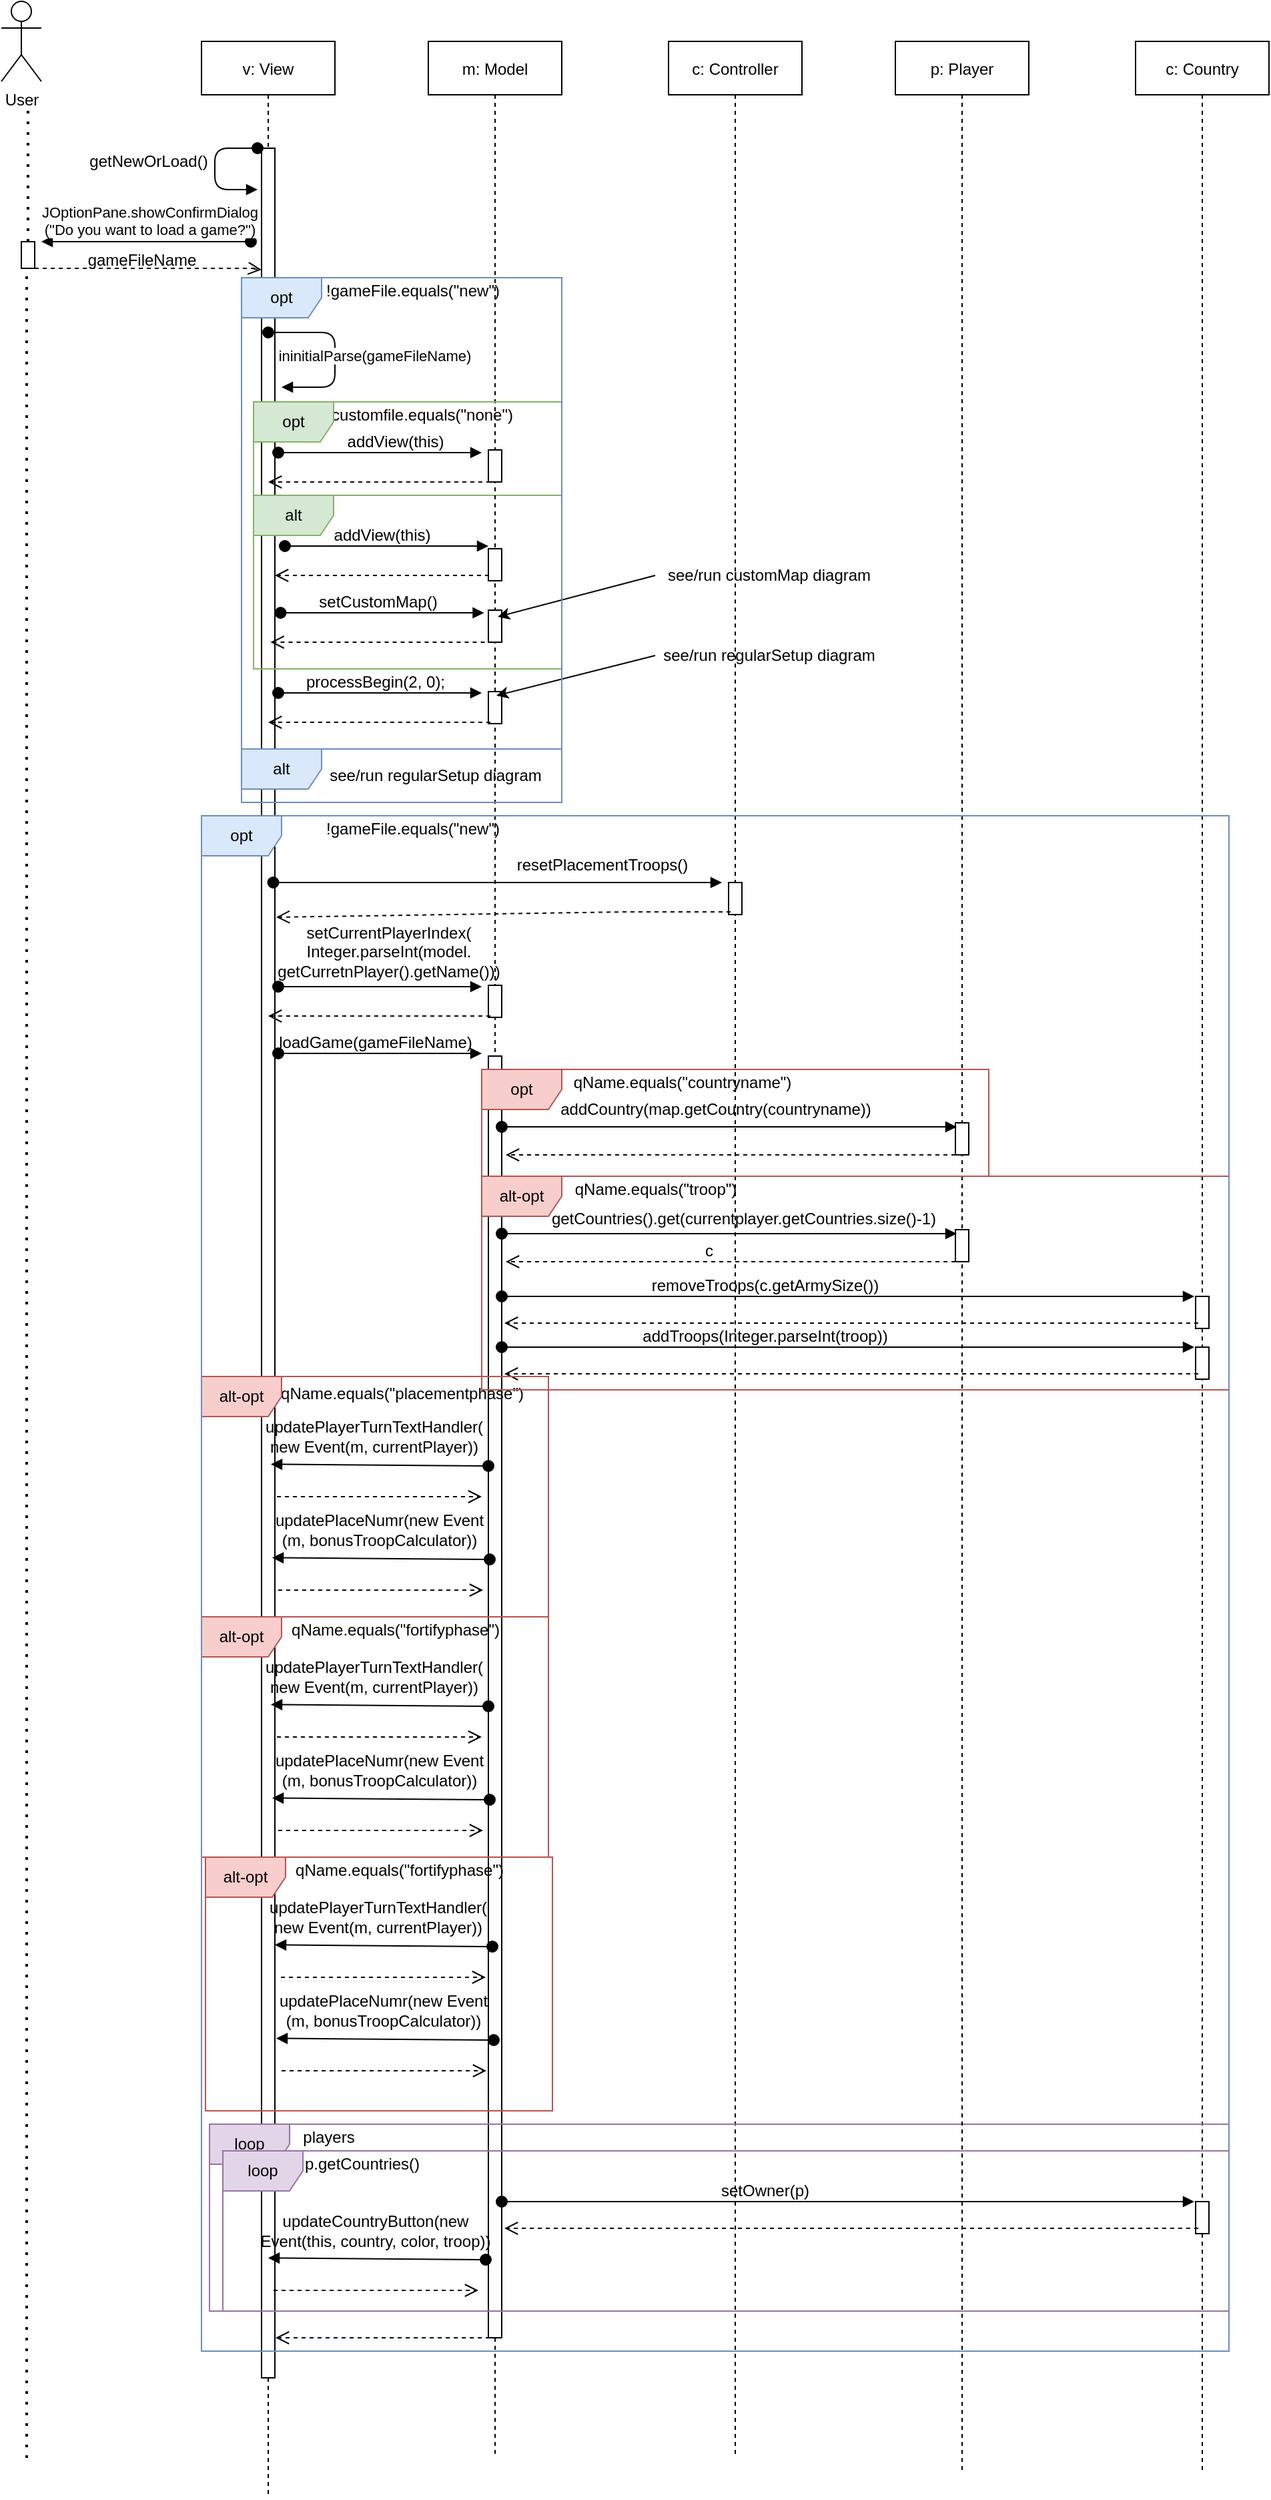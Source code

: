 <mxfile version="14.0.0" type="device"><diagram id="8cgQN3EbiyjUSvtq6Zrz" name="Page-1"><mxGraphModel dx="1422" dy="-306" grid="1" gridSize="10" guides="1" tooltips="1" connect="1" arrows="1" fold="1" page="1" pageScale="1" pageWidth="850" pageHeight="1100" math="0" shadow="0"><root><mxCell id="0"/><mxCell id="1" parent="0"/><mxCell id="kqvK72ElZFnCbGobDVae-141" value="c: Country" style="shape=umlLifeline;perimeter=lifelinePerimeter;container=1;collapsible=0;recursiveResize=0;rounded=0;shadow=0;strokeWidth=1;" vertex="1" parent="1"><mxGeometry x="870" y="1150" width="100" height="1820" as="geometry"/></mxCell><mxCell id="kqvK72ElZFnCbGobDVae-142" value="" style="points=[];perimeter=orthogonalPerimeter;rounded=0;shadow=0;strokeWidth=1;" vertex="1" parent="kqvK72ElZFnCbGobDVae-141"><mxGeometry x="45" y="940" width="10" height="24" as="geometry"/></mxCell><mxCell id="kqvK72ElZFnCbGobDVae-32" value="v: View" style="shape=umlLifeline;perimeter=lifelinePerimeter;container=1;collapsible=0;recursiveResize=0;rounded=0;shadow=0;strokeWidth=1;" vertex="1" parent="1"><mxGeometry x="170" y="1150" width="100" height="1840" as="geometry"/></mxCell><mxCell id="kqvK72ElZFnCbGobDVae-33" value="" style="points=[];perimeter=orthogonalPerimeter;rounded=0;shadow=0;strokeWidth=1;" vertex="1" parent="kqvK72ElZFnCbGobDVae-32"><mxGeometry x="45" y="80" width="10" height="1670" as="geometry"/></mxCell><mxCell id="kqvK72ElZFnCbGobDVae-76" value="" style="verticalAlign=bottom;startArrow=oval;endArrow=block;startSize=8;shadow=0;strokeWidth=1;" edge="1" parent="kqvK72ElZFnCbGobDVae-32"><mxGeometry relative="1" as="geometry"><mxPoint x="62.5" y="378" as="sourcePoint"/><mxPoint x="215" y="378" as="targetPoint"/></mxGeometry></mxCell><mxCell id="kqvK72ElZFnCbGobDVae-78" value="" style="html=1;verticalAlign=bottom;endArrow=open;dashed=1;endSize=8;" edge="1" parent="kqvK72ElZFnCbGobDVae-32"><mxGeometry x="-0.06" relative="1" as="geometry"><mxPoint x="221.5" y="400" as="sourcePoint"/><mxPoint x="55" y="400" as="targetPoint"/><mxPoint as="offset"/><Array as="points"><mxPoint x="142" y="400"/></Array></mxGeometry></mxCell><mxCell id="kqvK72ElZFnCbGobDVae-80" value="addView(this)" style="text;html=1;align=center;verticalAlign=middle;resizable=0;points=[];autosize=1;" vertex="1" parent="kqvK72ElZFnCbGobDVae-32"><mxGeometry x="90" y="360" width="90" height="20" as="geometry"/></mxCell><mxCell id="kqvK72ElZFnCbGobDVae-81" value="" style="verticalAlign=bottom;startArrow=oval;endArrow=block;startSize=8;shadow=0;strokeWidth=1;" edge="1" parent="kqvK72ElZFnCbGobDVae-32"><mxGeometry relative="1" as="geometry"><mxPoint x="59.25" y="428" as="sourcePoint"/><mxPoint x="211.75" y="428" as="targetPoint"/></mxGeometry></mxCell><mxCell id="kqvK72ElZFnCbGobDVae-82" value="" style="html=1;verticalAlign=bottom;endArrow=open;dashed=1;endSize=8;" edge="1" parent="kqvK72ElZFnCbGobDVae-32"><mxGeometry x="-0.06" relative="1" as="geometry"><mxPoint x="218.25" y="450" as="sourcePoint"/><mxPoint x="51.75" y="450" as="targetPoint"/><mxPoint as="offset"/><Array as="points"><mxPoint x="138.75" y="450"/></Array></mxGeometry></mxCell><mxCell id="kqvK72ElZFnCbGobDVae-83" value="setCustomMap()" style="text;html=1;align=center;verticalAlign=middle;resizable=0;points=[];autosize=1;" vertex="1" parent="kqvK72ElZFnCbGobDVae-32"><mxGeometry x="81.75" y="410" width="100" height="20" as="geometry"/></mxCell><mxCell id="kqvK72ElZFnCbGobDVae-67" value="alt" style="shape=umlFrame;whiteSpace=wrap;html=1;fillColor=#d5e8d4;strokeColor=#82b366;" vertex="1" parent="kqvK72ElZFnCbGobDVae-32"><mxGeometry x="39" y="340" width="231" height="130" as="geometry"/></mxCell><mxCell id="kqvK72ElZFnCbGobDVae-34" value="User" style="shape=umlActor;verticalLabelPosition=bottom;verticalAlign=top;html=1;" vertex="1" parent="1"><mxGeometry x="20" y="1120" width="30" height="60" as="geometry"/></mxCell><mxCell id="kqvK72ElZFnCbGobDVae-35" value="c: Controller" style="shape=umlLifeline;perimeter=lifelinePerimeter;container=1;collapsible=0;recursiveResize=0;rounded=0;shadow=0;strokeWidth=1;" vertex="1" parent="1"><mxGeometry x="520" y="1150" width="100" height="1810" as="geometry"/></mxCell><mxCell id="kqvK72ElZFnCbGobDVae-110" value="" style="points=[];perimeter=orthogonalPerimeter;rounded=0;shadow=0;strokeWidth=1;" vertex="1" parent="kqvK72ElZFnCbGobDVae-35"><mxGeometry x="45" y="630" width="10" height="24" as="geometry"/></mxCell><mxCell id="kqvK72ElZFnCbGobDVae-37" value="m: Model" style="shape=umlLifeline;perimeter=lifelinePerimeter;container=1;collapsible=0;recursiveResize=0;rounded=0;shadow=0;strokeWidth=1;" vertex="1" parent="1"><mxGeometry x="340" y="1150" width="100" height="1810" as="geometry"/></mxCell><mxCell id="kqvK72ElZFnCbGobDVae-36" value="" style="points=[];perimeter=orthogonalPerimeter;rounded=0;shadow=0;strokeWidth=1;" vertex="1" parent="kqvK72ElZFnCbGobDVae-37"><mxGeometry x="45" y="306" width="10" height="24" as="geometry"/></mxCell><mxCell id="kqvK72ElZFnCbGobDVae-84" value="" style="points=[];perimeter=orthogonalPerimeter;rounded=0;shadow=0;strokeWidth=1;" vertex="1" parent="kqvK72ElZFnCbGobDVae-37"><mxGeometry x="45" y="380" width="10" height="24" as="geometry"/></mxCell><mxCell id="kqvK72ElZFnCbGobDVae-85" value="" style="points=[];perimeter=orthogonalPerimeter;rounded=0;shadow=0;strokeWidth=1;" vertex="1" parent="kqvK72ElZFnCbGobDVae-37"><mxGeometry x="45" y="426" width="10" height="24" as="geometry"/></mxCell><mxCell id="kqvK72ElZFnCbGobDVae-102" value="" style="points=[];perimeter=orthogonalPerimeter;rounded=0;shadow=0;strokeWidth=1;" vertex="1" parent="kqvK72ElZFnCbGobDVae-37"><mxGeometry x="45" y="487" width="10" height="24" as="geometry"/></mxCell><mxCell id="kqvK72ElZFnCbGobDVae-107" value="" style="points=[];perimeter=orthogonalPerimeter;rounded=0;shadow=0;strokeWidth=1;" vertex="1" parent="kqvK72ElZFnCbGobDVae-37"><mxGeometry x="45" y="760" width="10" height="960" as="geometry"/></mxCell><mxCell id="kqvK72ElZFnCbGobDVae-179" value="loop" style="shape=umlFrame;whiteSpace=wrap;html=1;fillColor=#e1d5e7;strokeColor=#9673a6;" vertex="1" parent="kqvK72ElZFnCbGobDVae-37"><mxGeometry x="-164" y="1560" width="764" height="140" as="geometry"/></mxCell><mxCell id="kqvK72ElZFnCbGobDVae-180" value="loop" style="shape=umlFrame;whiteSpace=wrap;html=1;fillColor=#e1d5e7;strokeColor=#9673a6;" vertex="1" parent="kqvK72ElZFnCbGobDVae-37"><mxGeometry x="-154" y="1580" width="754" height="120" as="geometry"/></mxCell><mxCell id="kqvK72ElZFnCbGobDVae-182" value="p.getCountries()" style="text;html=1;align=center;verticalAlign=middle;resizable=0;points=[];autosize=1;" vertex="1" parent="kqvK72ElZFnCbGobDVae-37"><mxGeometry x="-100" y="1580" width="100" height="20" as="geometry"/></mxCell><mxCell id="kqvK72ElZFnCbGobDVae-181" value="players" style="text;html=1;align=center;verticalAlign=middle;resizable=0;points=[];autosize=1;" vertex="1" parent="kqvK72ElZFnCbGobDVae-37"><mxGeometry x="-100" y="1560" width="50" height="20" as="geometry"/></mxCell><mxCell id="kqvK72ElZFnCbGobDVae-184" value="" style="points=[];perimeter=orthogonalPerimeter;rounded=0;shadow=0;strokeWidth=1;" vertex="1" parent="kqvK72ElZFnCbGobDVae-37"><mxGeometry x="575" y="1618" width="10" height="24" as="geometry"/></mxCell><mxCell id="kqvK72ElZFnCbGobDVae-185" value="" style="verticalAlign=bottom;startArrow=oval;endArrow=block;startSize=8;shadow=0;strokeWidth=1;" edge="1" parent="kqvK72ElZFnCbGobDVae-37"><mxGeometry relative="1" as="geometry"><mxPoint x="55" y="1618" as="sourcePoint"/><mxPoint x="574" y="1618" as="targetPoint"/></mxGeometry></mxCell><mxCell id="kqvK72ElZFnCbGobDVae-186" value="setOwner(p)" style="text;html=1;align=center;verticalAlign=middle;resizable=0;points=[];autosize=1;" vertex="1" parent="kqvK72ElZFnCbGobDVae-37"><mxGeometry x="212" y="1600" width="80" height="20" as="geometry"/></mxCell><mxCell id="kqvK72ElZFnCbGobDVae-187" value="" style="html=1;verticalAlign=bottom;endArrow=open;dashed=1;endSize=8;" edge="1" parent="kqvK72ElZFnCbGobDVae-37"><mxGeometry x="-0.06" relative="1" as="geometry"><mxPoint x="577" y="1638" as="sourcePoint"/><mxPoint x="57" y="1638" as="targetPoint"/><mxPoint as="offset"/><Array as="points"><mxPoint x="497.5" y="1638"/></Array></mxGeometry></mxCell><mxCell id="kqvK72ElZFnCbGobDVae-188" value="" style="verticalAlign=bottom;startArrow=oval;endArrow=block;startSize=8;shadow=0;strokeWidth=1;entryX=0.7;entryY=0.725;entryDx=0;entryDy=0;entryPerimeter=0;" edge="1" parent="kqvK72ElZFnCbGobDVae-37"><mxGeometry relative="1" as="geometry"><mxPoint x="43" y="1661.5" as="sourcePoint"/><mxPoint x="-120" y="1660.25" as="targetPoint"/></mxGeometry></mxCell><mxCell id="kqvK72ElZFnCbGobDVae-189" value="updateCountryButton(new &lt;br&gt;Event(this, country, color, troop))" style="text;html=1;align=center;verticalAlign=middle;resizable=0;points=[];autosize=1;" vertex="1" parent="kqvK72ElZFnCbGobDVae-37"><mxGeometry x="-135" y="1624.5" width="190" height="30" as="geometry"/></mxCell><mxCell id="kqvK72ElZFnCbGobDVae-190" value="" style="html=1;verticalAlign=bottom;endArrow=open;dashed=1;endSize=8;" edge="1" parent="kqvK72ElZFnCbGobDVae-37"><mxGeometry x="-0.06" relative="1" as="geometry"><mxPoint x="-116" y="1684.5" as="sourcePoint"/><mxPoint x="37.5" y="1684.5" as="targetPoint"/><mxPoint as="offset"/><Array as="points"/></mxGeometry></mxCell><mxCell id="kqvK72ElZFnCbGobDVae-39" value="" style="endArrow=none;dashed=1;html=1;dashPattern=1 3;strokeWidth=2;" edge="1" parent="1" source="kqvK72ElZFnCbGobDVae-40"><mxGeometry width="50" height="50" relative="1" as="geometry"><mxPoint x="40" y="1600" as="sourcePoint"/><mxPoint x="40" y="1200" as="targetPoint"/></mxGeometry></mxCell><mxCell id="kqvK72ElZFnCbGobDVae-40" value="" style="points=[];perimeter=orthogonalPerimeter;rounded=0;shadow=0;strokeWidth=1;" vertex="1" parent="1"><mxGeometry x="35" y="1300" width="10" height="20" as="geometry"/></mxCell><mxCell id="kqvK72ElZFnCbGobDVae-41" value="" style="endArrow=none;dashed=1;html=1;dashPattern=1 3;strokeWidth=2;entryX=0.4;entryY=1.002;entryDx=0;entryDy=0;entryPerimeter=0;" edge="1" parent="1" target="kqvK72ElZFnCbGobDVae-40"><mxGeometry width="50" height="50" relative="1" as="geometry"><mxPoint x="39" y="2960" as="sourcePoint"/><mxPoint x="40" y="3018" as="targetPoint"/></mxGeometry></mxCell><mxCell id="kqvK72ElZFnCbGobDVae-42" value="" style="verticalAlign=bottom;startArrow=oval;endArrow=block;startSize=8;shadow=0;strokeWidth=1;" edge="1" parent="1"><mxGeometry relative="1" as="geometry"><mxPoint x="227.5" y="1458" as="sourcePoint"/><mxPoint x="380" y="1458" as="targetPoint"/></mxGeometry></mxCell><mxCell id="kqvK72ElZFnCbGobDVae-47" value="JOptionPane.showConfirmDialog&#10;(&quot;Do you want to load a game?&quot;)" style="verticalAlign=bottom;startArrow=oval;endArrow=block;startSize=8;shadow=0;strokeWidth=1;" edge="1" parent="1"><mxGeometry x="-0.039" relative="1" as="geometry"><mxPoint x="207" y="1300" as="sourcePoint"/><mxPoint x="50" y="1300" as="targetPoint"/><mxPoint as="offset"/></mxGeometry></mxCell><mxCell id="kqvK72ElZFnCbGobDVae-48" value="!gameFile.equals(&quot;new&quot;)" style="text;html=1;align=center;verticalAlign=middle;resizable=0;points=[];autosize=1;" vertex="1" parent="1"><mxGeometry x="253" y="1327" width="150" height="20" as="geometry"/></mxCell><mxCell id="kqvK72ElZFnCbGobDVae-49" value="addView(this)" style="text;html=1;align=center;verticalAlign=middle;resizable=0;points=[];autosize=1;" vertex="1" parent="1"><mxGeometry x="270" y="1440" width="90" height="20" as="geometry"/></mxCell><mxCell id="kqvK72ElZFnCbGobDVae-50" value="p: Player" style="shape=umlLifeline;perimeter=lifelinePerimeter;container=1;collapsible=0;recursiveResize=0;rounded=0;shadow=0;strokeWidth=1;" vertex="1" parent="1"><mxGeometry x="690" y="1150" width="100" height="1820" as="geometry"/></mxCell><mxCell id="kqvK72ElZFnCbGobDVae-59" value="" style="verticalAlign=bottom;startArrow=oval;endArrow=block;startSize=8;shadow=0;strokeWidth=1;" edge="1" parent="1"><mxGeometry relative="1" as="geometry"><mxPoint x="212" y="1230" as="sourcePoint"/><mxPoint x="212" y="1261" as="targetPoint"/><Array as="points"><mxPoint x="180" y="1230"/><mxPoint x="180" y="1261"/></Array></mxGeometry></mxCell><mxCell id="kqvK72ElZFnCbGobDVae-60" value="getNewOrLoad()" style="text;html=1;align=center;verticalAlign=middle;resizable=0;points=[];autosize=1;" vertex="1" parent="1"><mxGeometry x="80" y="1230" width="100" height="20" as="geometry"/></mxCell><mxCell id="kqvK72ElZFnCbGobDVae-61" value="" style="html=1;verticalAlign=bottom;endArrow=open;dashed=1;endSize=8;" edge="1" parent="1"><mxGeometry x="-0.06" relative="1" as="geometry"><mxPoint x="45" y="1320" as="sourcePoint"/><mxPoint x="215" y="1321" as="targetPoint"/><mxPoint as="offset"/><Array as="points"><mxPoint x="215" y="1320"/><mxPoint x="205" y="1320"/></Array></mxGeometry></mxCell><mxCell id="kqvK72ElZFnCbGobDVae-62" value="gameFileName" style="text;html=1;align=center;verticalAlign=middle;resizable=0;points=[];autosize=1;" vertex="1" parent="1"><mxGeometry x="75" y="1304" width="100" height="20" as="geometry"/></mxCell><mxCell id="kqvK72ElZFnCbGobDVae-66" value="ininitialParse(gameFileName)" style="verticalAlign=bottom;startArrow=oval;endArrow=block;startSize=8;shadow=0;strokeWidth=1;exitX=0.9;exitY=0.3;exitDx=0;exitDy=0;exitPerimeter=0;" edge="1" parent="1"><mxGeometry x="0.171" y="30" relative="1" as="geometry"><mxPoint x="220" y="1368" as="sourcePoint"/><mxPoint x="230" y="1409" as="targetPoint"/><Array as="points"><mxPoint x="270" y="1368"/><mxPoint x="270" y="1409"/></Array><mxPoint as="offset"/></mxGeometry></mxCell><mxCell id="kqvK72ElZFnCbGobDVae-68" value="customfile.equals(&quot;none&quot;)" style="text;html=1;align=center;verticalAlign=middle;resizable=0;points=[];autosize=1;" vertex="1" parent="1"><mxGeometry x="260" y="1420" width="150" height="20" as="geometry"/></mxCell><mxCell id="kqvK72ElZFnCbGobDVae-73" value="" style="html=1;verticalAlign=bottom;endArrow=open;dashed=1;endSize=8;" edge="1" parent="1"><mxGeometry x="-0.06" relative="1" as="geometry"><mxPoint x="386.5" y="1480" as="sourcePoint"/><mxPoint x="220" y="1480" as="targetPoint"/><mxPoint as="offset"/><Array as="points"><mxPoint x="307" y="1480"/></Array></mxGeometry></mxCell><mxCell id="kqvK72ElZFnCbGobDVae-99" value="" style="verticalAlign=bottom;startArrow=oval;endArrow=block;startSize=8;shadow=0;strokeWidth=1;" edge="1" parent="1"><mxGeometry relative="1" as="geometry"><mxPoint x="227.5" y="1638" as="sourcePoint"/><mxPoint x="380" y="1638" as="targetPoint"/></mxGeometry></mxCell><mxCell id="kqvK72ElZFnCbGobDVae-100" value="" style="html=1;verticalAlign=bottom;endArrow=open;dashed=1;endSize=8;" edge="1" parent="1"><mxGeometry x="-0.06" relative="1" as="geometry"><mxPoint x="386.5" y="1660" as="sourcePoint"/><mxPoint x="220" y="1660" as="targetPoint"/><mxPoint as="offset"/><Array as="points"><mxPoint x="307" y="1660"/></Array></mxGeometry></mxCell><mxCell id="kqvK72ElZFnCbGobDVae-101" value="processBegin(2, 0);" style="text;html=1;align=center;verticalAlign=middle;resizable=0;points=[];autosize=1;" vertex="1" parent="1"><mxGeometry x="240" y="1620" width="120" height="20" as="geometry"/></mxCell><mxCell id="kqvK72ElZFnCbGobDVae-104" value="see/run regularSetup diagram" style="text;html=1;align=center;verticalAlign=middle;resizable=0;points=[];autosize=1;" vertex="1" parent="1"><mxGeometry x="260" y="1690" width="170" height="20" as="geometry"/></mxCell><mxCell id="kqvK72ElZFnCbGobDVae-106" value="!gameFile.equals(&quot;new&quot;)" style="text;html=1;align=center;verticalAlign=middle;resizable=0;points=[];autosize=1;" vertex="1" parent="1"><mxGeometry x="253" y="1730" width="150" height="20" as="geometry"/></mxCell><mxCell id="kqvK72ElZFnCbGobDVae-108" value="" style="verticalAlign=bottom;startArrow=oval;endArrow=block;startSize=8;shadow=0;strokeWidth=1;" edge="1" parent="1"><mxGeometry relative="1" as="geometry"><mxPoint x="223.75" y="1780" as="sourcePoint"/><mxPoint x="560" y="1780" as="targetPoint"/></mxGeometry></mxCell><mxCell id="kqvK72ElZFnCbGobDVae-111" value="resetPlacementTroops()" style="text;html=1;align=center;verticalAlign=middle;resizable=0;points=[];autosize=1;" vertex="1" parent="1"><mxGeometry x="400" y="1757" width="140" height="20" as="geometry"/></mxCell><mxCell id="kqvK72ElZFnCbGobDVae-113" value="" style="html=1;verticalAlign=bottom;endArrow=open;dashed=1;endSize=8;" edge="1" parent="1"><mxGeometry x="-0.06" relative="1" as="geometry"><mxPoint x="566.5" y="1802" as="sourcePoint"/><mxPoint x="226" y="1806" as="targetPoint"/><mxPoint as="offset"/><Array as="points"><mxPoint x="487" y="1802"/></Array></mxGeometry></mxCell><mxCell id="kqvK72ElZFnCbGobDVae-118" value="" style="points=[];perimeter=orthogonalPerimeter;rounded=0;shadow=0;strokeWidth=1;" vertex="1" parent="1"><mxGeometry x="385" y="1857" width="10" height="24" as="geometry"/></mxCell><mxCell id="kqvK72ElZFnCbGobDVae-119" value="" style="verticalAlign=bottom;startArrow=oval;endArrow=block;startSize=8;shadow=0;strokeWidth=1;" edge="1" parent="1"><mxGeometry relative="1" as="geometry"><mxPoint x="227.5" y="1858" as="sourcePoint"/><mxPoint x="380" y="1858" as="targetPoint"/></mxGeometry></mxCell><mxCell id="kqvK72ElZFnCbGobDVae-120" value="" style="html=1;verticalAlign=bottom;endArrow=open;dashed=1;endSize=8;" edge="1" parent="1"><mxGeometry x="-0.06" relative="1" as="geometry"><mxPoint x="386.5" y="1880" as="sourcePoint"/><mxPoint x="220" y="1880" as="targetPoint"/><mxPoint as="offset"/><Array as="points"><mxPoint x="307" y="1880"/></Array></mxGeometry></mxCell><mxCell id="kqvK72ElZFnCbGobDVae-121" value="setCurrentPlayerIndex(&lt;br&gt;Integer.parseInt(model.&lt;br&gt;getCurretnPlayer().getName()))" style="text;html=1;align=center;verticalAlign=middle;resizable=0;points=[];autosize=1;" vertex="1" parent="1"><mxGeometry x="220" y="1807" width="180" height="50" as="geometry"/></mxCell><mxCell id="kqvK72ElZFnCbGobDVae-123" value="" style="verticalAlign=bottom;startArrow=oval;endArrow=block;startSize=8;shadow=0;strokeWidth=1;" edge="1" parent="1"><mxGeometry relative="1" as="geometry"><mxPoint x="227.5" y="1908" as="sourcePoint"/><mxPoint x="380" y="1908" as="targetPoint"/></mxGeometry></mxCell><mxCell id="kqvK72ElZFnCbGobDVae-125" value="loadGame(gameFileName)" style="text;html=1;align=center;verticalAlign=middle;resizable=0;points=[];autosize=1;" vertex="1" parent="1"><mxGeometry x="220" y="1890" width="160" height="20" as="geometry"/></mxCell><mxCell id="kqvK72ElZFnCbGobDVae-128" value="qName.equals(&quot;countryname&quot;)" style="text;html=1;align=center;verticalAlign=middle;resizable=0;points=[];autosize=1;" vertex="1" parent="1"><mxGeometry x="440" y="1920" width="180" height="20" as="geometry"/></mxCell><mxCell id="kqvK72ElZFnCbGobDVae-129" value="" style="points=[];perimeter=orthogonalPerimeter;rounded=0;shadow=0;strokeWidth=1;" vertex="1" parent="1"><mxGeometry x="735" y="1960" width="10" height="24" as="geometry"/></mxCell><mxCell id="kqvK72ElZFnCbGobDVae-130" value="" style="verticalAlign=bottom;startArrow=oval;endArrow=block;startSize=8;shadow=0;strokeWidth=1;" edge="1" parent="1"><mxGeometry relative="1" as="geometry"><mxPoint x="395" y="1963" as="sourcePoint"/><mxPoint x="736" y="1963" as="targetPoint"/></mxGeometry></mxCell><mxCell id="kqvK72ElZFnCbGobDVae-131" value="addCountry(map.getCountry(countryname))" style="text;html=1;align=center;verticalAlign=middle;resizable=0;points=[];autosize=1;" vertex="1" parent="1"><mxGeometry x="430" y="1940" width="250" height="20" as="geometry"/></mxCell><mxCell id="kqvK72ElZFnCbGobDVae-132" value="" style="html=1;verticalAlign=bottom;endArrow=open;dashed=1;endSize=8;" edge="1" parent="1"><mxGeometry x="-0.06" relative="1" as="geometry"><mxPoint x="735" y="1984" as="sourcePoint"/><mxPoint x="398" y="1984" as="targetPoint"/><mxPoint as="offset"/><Array as="points"><mxPoint x="655.5" y="1984"/></Array></mxGeometry></mxCell><mxCell id="kqvK72ElZFnCbGobDVae-134" value="qName.equals(&quot;troop&quot;)" style="text;html=1;align=center;verticalAlign=middle;resizable=0;points=[];autosize=1;" vertex="1" parent="1"><mxGeometry x="440" y="2000" width="140" height="20" as="geometry"/></mxCell><mxCell id="kqvK72ElZFnCbGobDVae-136" value="" style="points=[];perimeter=orthogonalPerimeter;rounded=0;shadow=0;strokeWidth=1;" vertex="1" parent="1"><mxGeometry x="735" y="2040" width="10" height="24" as="geometry"/></mxCell><mxCell id="kqvK72ElZFnCbGobDVae-137" value="" style="verticalAlign=bottom;startArrow=oval;endArrow=block;startSize=8;shadow=0;strokeWidth=1;" edge="1" parent="1"><mxGeometry relative="1" as="geometry"><mxPoint x="395" y="2043" as="sourcePoint"/><mxPoint x="736" y="2043" as="targetPoint"/></mxGeometry></mxCell><mxCell id="kqvK72ElZFnCbGobDVae-138" value="getCountries().get(currentplayer.getCountries.size()-1)" style="text;html=1;align=center;verticalAlign=middle;resizable=0;points=[];autosize=1;" vertex="1" parent="1"><mxGeometry x="426" y="2022" width="300" height="20" as="geometry"/></mxCell><mxCell id="kqvK72ElZFnCbGobDVae-139" value="" style="html=1;verticalAlign=bottom;endArrow=open;dashed=1;endSize=8;" edge="1" parent="1"><mxGeometry x="-0.06" relative="1" as="geometry"><mxPoint x="735" y="2064" as="sourcePoint"/><mxPoint x="398" y="2064" as="targetPoint"/><mxPoint as="offset"/><Array as="points"><mxPoint x="655.5" y="2064"/></Array></mxGeometry></mxCell><mxCell id="kqvK72ElZFnCbGobDVae-140" value="c" style="text;html=1;align=center;verticalAlign=middle;resizable=0;points=[];autosize=1;" vertex="1" parent="1"><mxGeometry x="540" y="2046" width="20" height="20" as="geometry"/></mxCell><mxCell id="kqvK72ElZFnCbGobDVae-143" value="" style="verticalAlign=bottom;startArrow=oval;endArrow=block;startSize=8;shadow=0;strokeWidth=1;" edge="1" parent="1"><mxGeometry relative="1" as="geometry"><mxPoint x="395" y="2090" as="sourcePoint"/><mxPoint x="914" y="2090" as="targetPoint"/></mxGeometry></mxCell><mxCell id="kqvK72ElZFnCbGobDVae-145" value="removeTroops(c.getArmySize())" style="text;html=1;align=center;verticalAlign=middle;resizable=0;points=[];autosize=1;" vertex="1" parent="1"><mxGeometry x="497" y="2072" width="190" height="20" as="geometry"/></mxCell><mxCell id="kqvK72ElZFnCbGobDVae-146" value="" style="html=1;verticalAlign=bottom;endArrow=open;dashed=1;endSize=8;" edge="1" parent="1"><mxGeometry x="-0.06" relative="1" as="geometry"><mxPoint x="917" y="2110" as="sourcePoint"/><mxPoint x="397" y="2110" as="targetPoint"/><mxPoint as="offset"/><Array as="points"><mxPoint x="837.5" y="2110"/></Array></mxGeometry></mxCell><mxCell id="kqvK72ElZFnCbGobDVae-147" value="" style="points=[];perimeter=orthogonalPerimeter;rounded=0;shadow=0;strokeWidth=1;" vertex="1" parent="1"><mxGeometry x="915" y="2128" width="10" height="24" as="geometry"/></mxCell><mxCell id="kqvK72ElZFnCbGobDVae-148" value="" style="verticalAlign=bottom;startArrow=oval;endArrow=block;startSize=8;shadow=0;strokeWidth=1;" edge="1" parent="1"><mxGeometry relative="1" as="geometry"><mxPoint x="395" y="2128" as="sourcePoint"/><mxPoint x="914" y="2128" as="targetPoint"/></mxGeometry></mxCell><mxCell id="kqvK72ElZFnCbGobDVae-149" value="addTroops(Integer.parseInt(troop))" style="text;html=1;align=center;verticalAlign=middle;resizable=0;points=[];autosize=1;" vertex="1" parent="1"><mxGeometry x="492" y="2110" width="200" height="20" as="geometry"/></mxCell><mxCell id="kqvK72ElZFnCbGobDVae-150" value="" style="html=1;verticalAlign=bottom;endArrow=open;dashed=1;endSize=8;" edge="1" parent="1"><mxGeometry x="-0.06" relative="1" as="geometry"><mxPoint x="917" y="2148" as="sourcePoint"/><mxPoint x="397" y="2148" as="targetPoint"/><mxPoint as="offset"/><Array as="points"><mxPoint x="837.5" y="2148"/></Array></mxGeometry></mxCell><mxCell id="kqvK72ElZFnCbGobDVae-152" value="qName.equals(&quot;placementphase&quot;)" style="text;html=1;align=center;verticalAlign=middle;resizable=0;points=[];autosize=1;" vertex="1" parent="1"><mxGeometry x="220" y="2153" width="200" height="20" as="geometry"/></mxCell><mxCell id="kqvK72ElZFnCbGobDVae-154" value="" style="verticalAlign=bottom;startArrow=oval;endArrow=block;startSize=8;shadow=0;strokeWidth=1;entryX=0.7;entryY=0.725;entryDx=0;entryDy=0;entryPerimeter=0;" edge="1" parent="1"><mxGeometry relative="1" as="geometry"><mxPoint x="385" y="2217" as="sourcePoint"/><mxPoint x="222" y="2215.75" as="targetPoint"/></mxGeometry></mxCell><mxCell id="kqvK72ElZFnCbGobDVae-155" value="updatePlayerTurnTextHandler(&lt;br&gt;new Event(m, currentPlayer))" style="text;html=1;align=center;verticalAlign=middle;resizable=0;points=[];autosize=1;" vertex="1" parent="1"><mxGeometry x="209" y="2180" width="180" height="30" as="geometry"/></mxCell><mxCell id="kqvK72ElZFnCbGobDVae-157" value="" style="html=1;verticalAlign=bottom;endArrow=open;dashed=1;endSize=8;" edge="1" parent="1"><mxGeometry x="-0.06" relative="1" as="geometry"><mxPoint x="226.5" y="2240" as="sourcePoint"/><mxPoint x="380" y="2240" as="targetPoint"/><mxPoint as="offset"/><Array as="points"/></mxGeometry></mxCell><mxCell id="kqvK72ElZFnCbGobDVae-158" value="" style="verticalAlign=bottom;startArrow=oval;endArrow=block;startSize=8;shadow=0;strokeWidth=1;entryX=0.7;entryY=0.725;entryDx=0;entryDy=0;entryPerimeter=0;" edge="1" parent="1"><mxGeometry relative="1" as="geometry"><mxPoint x="386" y="2287" as="sourcePoint"/><mxPoint x="223" y="2285.75" as="targetPoint"/></mxGeometry></mxCell><mxCell id="kqvK72ElZFnCbGobDVae-159" value="updatePlaceNumr(new Event&lt;br&gt;(m, bonusTroopCalculator))" style="text;html=1;align=center;verticalAlign=middle;resizable=0;points=[];autosize=1;" vertex="1" parent="1"><mxGeometry x="218" y="2250" width="170" height="30" as="geometry"/></mxCell><mxCell id="kqvK72ElZFnCbGobDVae-160" value="" style="html=1;verticalAlign=bottom;endArrow=open;dashed=1;endSize=8;" edge="1" parent="1"><mxGeometry x="-0.06" relative="1" as="geometry"><mxPoint x="227.5" y="2310" as="sourcePoint"/><mxPoint x="381" y="2310" as="targetPoint"/><mxPoint as="offset"/><Array as="points"/></mxGeometry></mxCell><mxCell id="kqvK72ElZFnCbGobDVae-162" value="alt-opt" style="shape=umlFrame;whiteSpace=wrap;html=1;fillColor=#f8cecc;strokeColor=#b85450;" vertex="1" parent="1"><mxGeometry x="170" y="2330" width="260" height="180" as="geometry"/></mxCell><mxCell id="kqvK72ElZFnCbGobDVae-163" value="qName.equals(&quot;fortifyphase&quot;)" style="text;html=1;align=center;verticalAlign=middle;resizable=0;points=[];autosize=1;" vertex="1" parent="1"><mxGeometry x="230" y="2330" width="170" height="20" as="geometry"/></mxCell><mxCell id="kqvK72ElZFnCbGobDVae-164" value="" style="verticalAlign=bottom;startArrow=oval;endArrow=block;startSize=8;shadow=0;strokeWidth=1;entryX=0.7;entryY=0.725;entryDx=0;entryDy=0;entryPerimeter=0;" edge="1" parent="1"><mxGeometry relative="1" as="geometry"><mxPoint x="385" y="2397" as="sourcePoint"/><mxPoint x="222" y="2395.75" as="targetPoint"/></mxGeometry></mxCell><mxCell id="kqvK72ElZFnCbGobDVae-165" value="updatePlayerTurnTextHandler(&lt;br&gt;new Event(m, currentPlayer))" style="text;html=1;align=center;verticalAlign=middle;resizable=0;points=[];autosize=1;" vertex="1" parent="1"><mxGeometry x="209" y="2360" width="180" height="30" as="geometry"/></mxCell><mxCell id="kqvK72ElZFnCbGobDVae-166" value="" style="html=1;verticalAlign=bottom;endArrow=open;dashed=1;endSize=8;" edge="1" parent="1"><mxGeometry x="-0.06" relative="1" as="geometry"><mxPoint x="226.5" y="2420" as="sourcePoint"/><mxPoint x="380" y="2420" as="targetPoint"/><mxPoint as="offset"/><Array as="points"/></mxGeometry></mxCell><mxCell id="kqvK72ElZFnCbGobDVae-167" value="" style="verticalAlign=bottom;startArrow=oval;endArrow=block;startSize=8;shadow=0;strokeWidth=1;entryX=0.7;entryY=0.725;entryDx=0;entryDy=0;entryPerimeter=0;" edge="1" parent="1"><mxGeometry relative="1" as="geometry"><mxPoint x="386" y="2467" as="sourcePoint"/><mxPoint x="223" y="2465.75" as="targetPoint"/></mxGeometry></mxCell><mxCell id="kqvK72ElZFnCbGobDVae-168" value="updatePlaceNumr(new Event&lt;br&gt;(m, bonusTroopCalculator))" style="text;html=1;align=center;verticalAlign=middle;resizable=0;points=[];autosize=1;" vertex="1" parent="1"><mxGeometry x="218" y="2430" width="170" height="30" as="geometry"/></mxCell><mxCell id="kqvK72ElZFnCbGobDVae-169" value="" style="html=1;verticalAlign=bottom;endArrow=open;dashed=1;endSize=8;" edge="1" parent="1"><mxGeometry x="-0.06" relative="1" as="geometry"><mxPoint x="227.5" y="2490" as="sourcePoint"/><mxPoint x="381" y="2490" as="targetPoint"/><mxPoint as="offset"/><Array as="points"/></mxGeometry></mxCell><mxCell id="kqvK72ElZFnCbGobDVae-170" value="alt-opt" style="shape=umlFrame;whiteSpace=wrap;html=1;fillColor=#f8cecc;strokeColor=#b85450;" vertex="1" parent="1"><mxGeometry x="173" y="2510" width="260" height="190" as="geometry"/></mxCell><mxCell id="kqvK72ElZFnCbGobDVae-171" value="qName.equals(&quot;fortifyphase&quot;)" style="text;html=1;align=center;verticalAlign=middle;resizable=0;points=[];autosize=1;" vertex="1" parent="1"><mxGeometry x="233" y="2510" width="170" height="20" as="geometry"/></mxCell><mxCell id="kqvK72ElZFnCbGobDVae-172" value="" style="verticalAlign=bottom;startArrow=oval;endArrow=block;startSize=8;shadow=0;strokeWidth=1;entryX=0.7;entryY=0.725;entryDx=0;entryDy=0;entryPerimeter=0;" edge="1" parent="1"><mxGeometry relative="1" as="geometry"><mxPoint x="388" y="2577" as="sourcePoint"/><mxPoint x="225" y="2575.75" as="targetPoint"/></mxGeometry></mxCell><mxCell id="kqvK72ElZFnCbGobDVae-173" value="updatePlayerTurnTextHandler(&lt;br&gt;new Event(m, currentPlayer))" style="text;html=1;align=center;verticalAlign=middle;resizable=0;points=[];autosize=1;" vertex="1" parent="1"><mxGeometry x="212" y="2540" width="180" height="30" as="geometry"/></mxCell><mxCell id="kqvK72ElZFnCbGobDVae-174" value="" style="html=1;verticalAlign=bottom;endArrow=open;dashed=1;endSize=8;" edge="1" parent="1"><mxGeometry x="-0.06" relative="1" as="geometry"><mxPoint x="229.5" y="2600" as="sourcePoint"/><mxPoint x="383" y="2600" as="targetPoint"/><mxPoint as="offset"/><Array as="points"/></mxGeometry></mxCell><mxCell id="kqvK72ElZFnCbGobDVae-175" value="" style="verticalAlign=bottom;startArrow=oval;endArrow=block;startSize=8;shadow=0;strokeWidth=1;entryX=0.7;entryY=0.725;entryDx=0;entryDy=0;entryPerimeter=0;" edge="1" parent="1"><mxGeometry relative="1" as="geometry"><mxPoint x="389" y="2647" as="sourcePoint"/><mxPoint x="226" y="2645.75" as="targetPoint"/></mxGeometry></mxCell><mxCell id="kqvK72ElZFnCbGobDVae-176" value="updatePlaceNumr(new Event&lt;br&gt;(m, bonusTroopCalculator))" style="text;html=1;align=center;verticalAlign=middle;resizable=0;points=[];autosize=1;" vertex="1" parent="1"><mxGeometry x="221" y="2610" width="170" height="30" as="geometry"/></mxCell><mxCell id="kqvK72ElZFnCbGobDVae-178" value="" style="html=1;verticalAlign=bottom;endArrow=open;dashed=1;endSize=8;" edge="1" parent="1"><mxGeometry x="-0.06" relative="1" as="geometry"><mxPoint x="230" y="2670" as="sourcePoint"/><mxPoint x="383.5" y="2670" as="targetPoint"/><mxPoint as="offset"/><Array as="points"/></mxGeometry></mxCell><mxCell id="kqvK72ElZFnCbGobDVae-191" value="" style="html=1;verticalAlign=bottom;endArrow=open;dashed=1;endSize=8;" edge="1" parent="1"><mxGeometry x="-0.06" relative="1" as="geometry"><mxPoint x="392" y="2870" as="sourcePoint"/><mxPoint x="225.5" y="2870" as="targetPoint"/><mxPoint as="offset"/><Array as="points"><mxPoint x="312.5" y="2870"/></Array></mxGeometry></mxCell><mxCell id="kqvK72ElZFnCbGobDVae-126" value="opt" style="shape=umlFrame;whiteSpace=wrap;html=1;fillColor=#f8cecc;strokeColor=#b85450;" vertex="1" parent="1"><mxGeometry x="380" y="1920" width="380" height="80" as="geometry"/></mxCell><mxCell id="kqvK72ElZFnCbGobDVae-133" value="alt-opt" style="shape=umlFrame;whiteSpace=wrap;html=1;fillColor=#f8cecc;strokeColor=#b85450;" vertex="1" parent="1"><mxGeometry x="380" y="2000" width="560" height="160" as="geometry"/></mxCell><mxCell id="kqvK72ElZFnCbGobDVae-151" value="alt-opt" style="shape=umlFrame;whiteSpace=wrap;html=1;fillColor=#f8cecc;strokeColor=#b85450;" vertex="1" parent="1"><mxGeometry x="170" y="2150" width="260" height="180" as="geometry"/></mxCell><mxCell id="kqvK72ElZFnCbGobDVae-105" value="opt" style="shape=umlFrame;whiteSpace=wrap;html=1;fillColor=#dae8fc;strokeColor=#6c8ebf;" vertex="1" parent="1"><mxGeometry x="170" y="1730" width="770" height="1150" as="geometry"/></mxCell><mxCell id="kqvK72ElZFnCbGobDVae-193" value="" style="endArrow=classic;html=1;" edge="1" parent="1"><mxGeometry width="50" height="50" relative="1" as="geometry"><mxPoint x="510" y="1550" as="sourcePoint"/><mxPoint x="392" y="1581" as="targetPoint"/></mxGeometry></mxCell><mxCell id="kqvK72ElZFnCbGobDVae-194" value="" style="endArrow=classic;html=1;" edge="1" parent="1"><mxGeometry width="50" height="50" relative="1" as="geometry"><mxPoint x="510" y="1610" as="sourcePoint"/><mxPoint x="391" y="1640" as="targetPoint"/></mxGeometry></mxCell><mxCell id="kqvK72ElZFnCbGobDVae-195" value="see/run regularSetup diagram" style="text;html=1;align=center;verticalAlign=middle;resizable=0;points=[];autosize=1;" vertex="1" parent="1"><mxGeometry x="510" y="1600" width="170" height="20" as="geometry"/></mxCell><mxCell id="kqvK72ElZFnCbGobDVae-69" value="alt" style="shape=umlFrame;whiteSpace=wrap;html=1;fillColor=#dae8fc;strokeColor=#6c8ebf;" vertex="1" parent="1"><mxGeometry x="200" y="1680" width="240" height="40" as="geometry"/></mxCell><mxCell id="kqvK72ElZFnCbGobDVae-70" value="opt" style="shape=umlFrame;whiteSpace=wrap;html=1;fillColor=#d5e8d4;strokeColor=#82b366;" vertex="1" parent="1"><mxGeometry x="209" y="1420" width="231" height="200" as="geometry"/></mxCell><mxCell id="kqvK72ElZFnCbGobDVae-46" value="opt" style="shape=umlFrame;whiteSpace=wrap;html=1;fillColor=#dae8fc;strokeColor=#6c8ebf;" vertex="1" parent="1"><mxGeometry x="200" y="1327" width="240" height="393" as="geometry"/></mxCell><mxCell id="kqvK72ElZFnCbGobDVae-197" value="see/run customMap diagram" style="text;html=1;align=center;verticalAlign=middle;resizable=0;points=[];autosize=1;" vertex="1" parent="1"><mxGeometry x="510" y="1540" width="170" height="20" as="geometry"/></mxCell></root></mxGraphModel></diagram></mxfile>